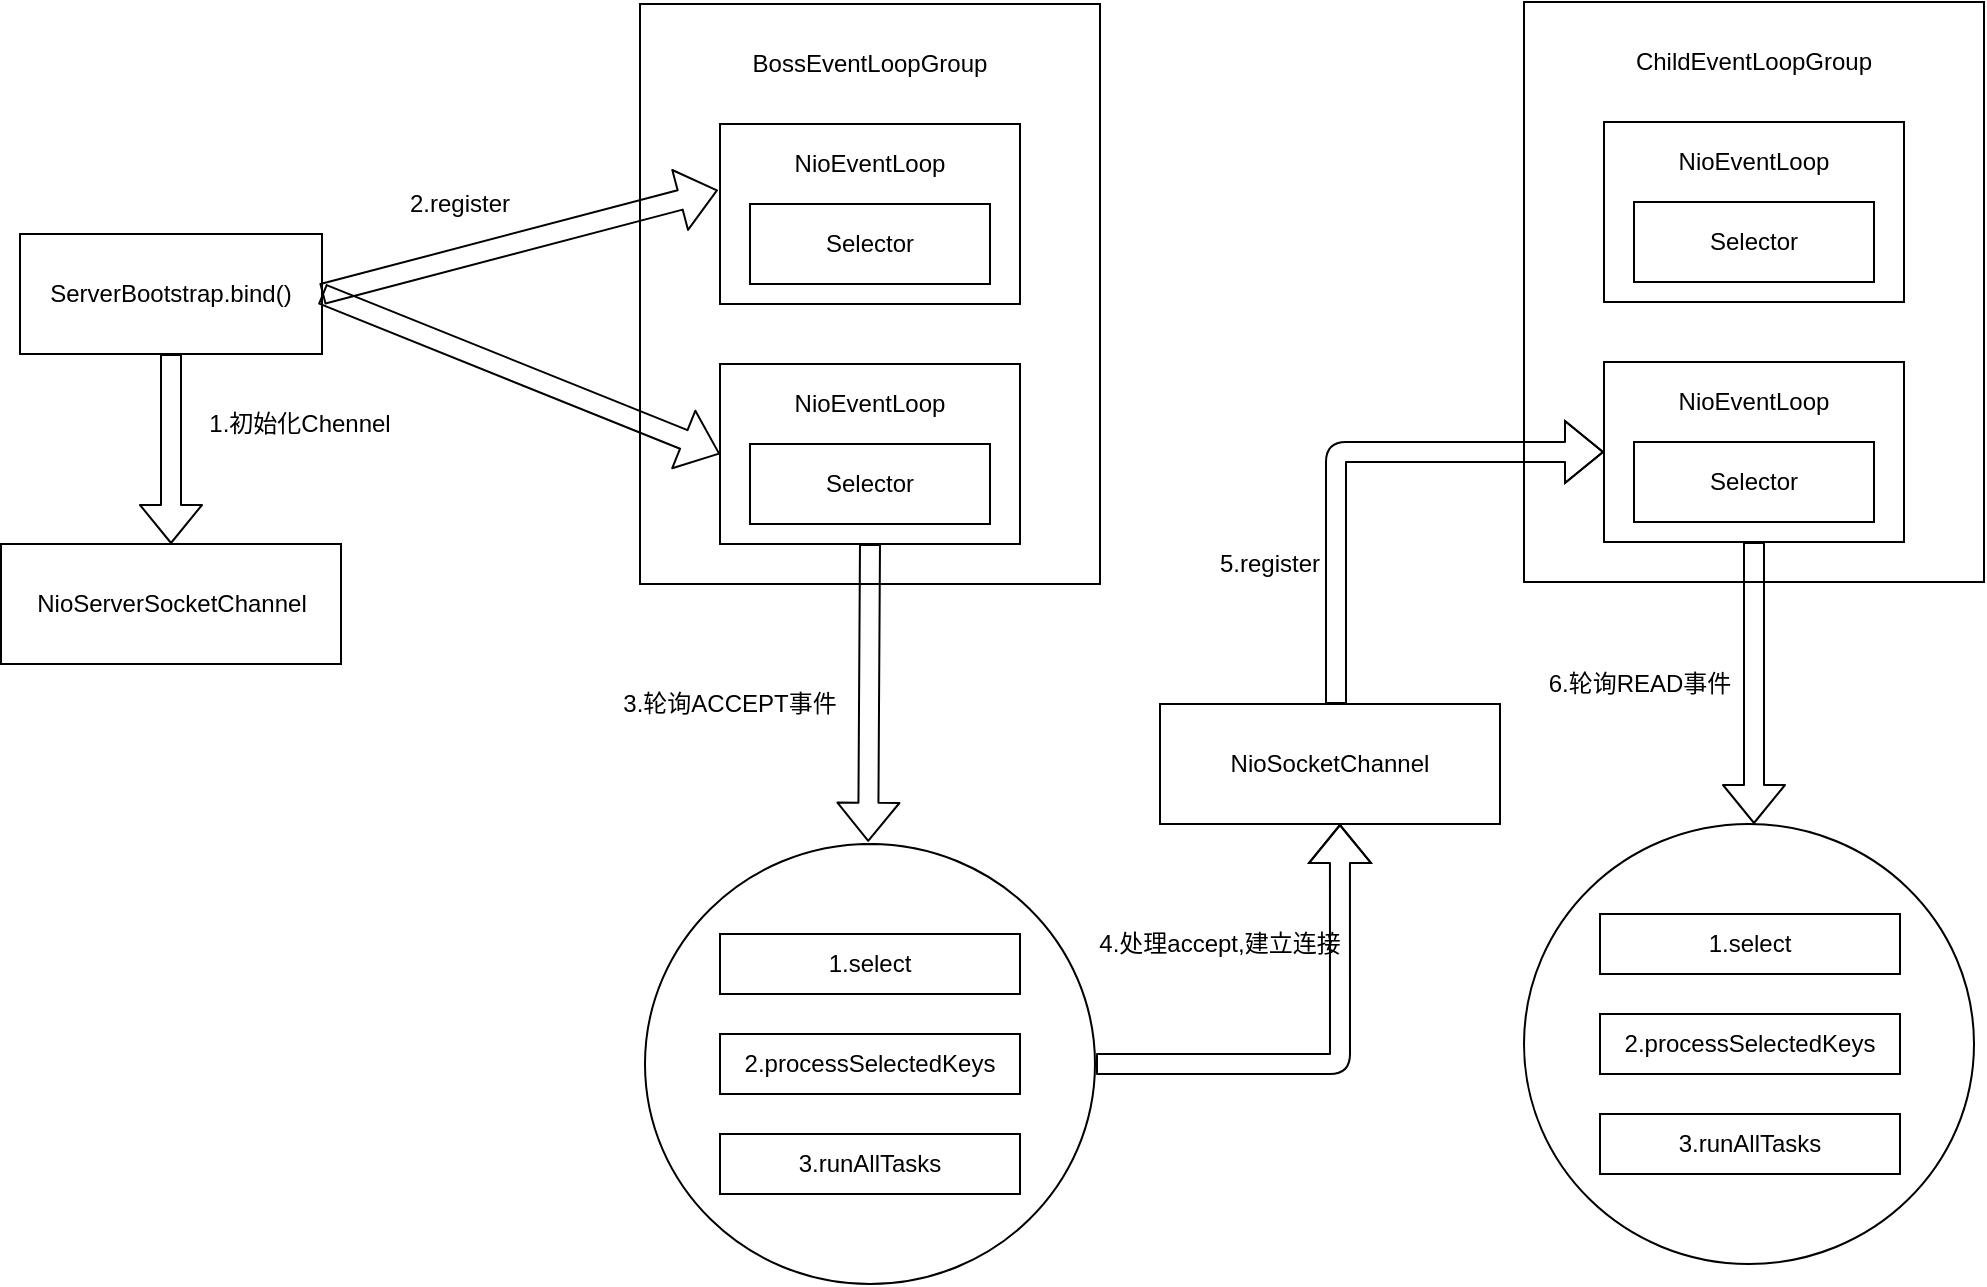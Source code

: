 <mxfile version="13.0.7" type="device"><diagram id="byWuH1Sk-SA9Uh7Ucnl0" name="第 1 页"><mxGraphModel dx="1357" dy="1762" grid="1" gridSize="10" guides="1" tooltips="1" connect="1" arrows="1" fold="1" page="1" pageScale="1" pageWidth="827" pageHeight="1169" math="0" shadow="0"><root><mxCell id="0"/><mxCell id="1" parent="0"/><mxCell id="NA-Tkzigrab2QMFxUCM3-69" value="" style="group" vertex="1" connectable="0" parent="1"><mxGeometry x="10" y="-110" width="230" height="290" as="geometry"/></mxCell><mxCell id="NA-Tkzigrab2QMFxUCM3-68" value="" style="group" vertex="1" connectable="0" parent="NA-Tkzigrab2QMFxUCM3-69"><mxGeometry width="230" height="290" as="geometry"/></mxCell><mxCell id="NA-Tkzigrab2QMFxUCM3-67" value="" style="group" vertex="1" connectable="0" parent="NA-Tkzigrab2QMFxUCM3-68"><mxGeometry width="230" height="290" as="geometry"/></mxCell><mxCell id="NA-Tkzigrab2QMFxUCM3-61" value="" style="rounded=0;whiteSpace=wrap;html=1;" vertex="1" parent="NA-Tkzigrab2QMFxUCM3-67"><mxGeometry width="230" height="290" as="geometry"/></mxCell><mxCell id="NA-Tkzigrab2QMFxUCM3-58" value="" style="group" vertex="1" connectable="0" parent="NA-Tkzigrab2QMFxUCM3-67"><mxGeometry x="40" y="180" width="150" height="90" as="geometry"/></mxCell><mxCell id="NA-Tkzigrab2QMFxUCM3-44" value="" style="group" vertex="1" connectable="0" parent="NA-Tkzigrab2QMFxUCM3-58"><mxGeometry width="150" height="90" as="geometry"/></mxCell><mxCell id="NA-Tkzigrab2QMFxUCM3-35" value="" style="group" vertex="1" connectable="0" parent="NA-Tkzigrab2QMFxUCM3-44"><mxGeometry width="150" height="90" as="geometry"/></mxCell><mxCell id="NA-Tkzigrab2QMFxUCM3-36" value="" style="rounded=0;whiteSpace=wrap;html=1;" vertex="1" parent="NA-Tkzigrab2QMFxUCM3-35"><mxGeometry width="150" height="90" as="geometry"/></mxCell><mxCell id="NA-Tkzigrab2QMFxUCM3-37" value="Selector" style="rounded=0;whiteSpace=wrap;html=1;" vertex="1" parent="NA-Tkzigrab2QMFxUCM3-35"><mxGeometry x="15" y="40" width="120" height="40" as="geometry"/></mxCell><mxCell id="NA-Tkzigrab2QMFxUCM3-38" value="NioEventLoop" style="text;html=1;strokeColor=none;fillColor=none;align=center;verticalAlign=middle;whiteSpace=wrap;rounded=0;" vertex="1" parent="NA-Tkzigrab2QMFxUCM3-35"><mxGeometry x="30" y="10" width="90" height="20" as="geometry"/></mxCell><mxCell id="NA-Tkzigrab2QMFxUCM3-59" value="" style="group" vertex="1" connectable="0" parent="NA-Tkzigrab2QMFxUCM3-67"><mxGeometry x="40" y="60" width="150" height="90" as="geometry"/></mxCell><mxCell id="NA-Tkzigrab2QMFxUCM3-26" value="" style="group" vertex="1" connectable="0" parent="NA-Tkzigrab2QMFxUCM3-59"><mxGeometry width="150" height="90" as="geometry"/></mxCell><mxCell id="NA-Tkzigrab2QMFxUCM3-5" value="" style="rounded=0;whiteSpace=wrap;html=1;" vertex="1" parent="NA-Tkzigrab2QMFxUCM3-26"><mxGeometry width="150" height="90" as="geometry"/></mxCell><mxCell id="NA-Tkzigrab2QMFxUCM3-12" value="Selector" style="rounded=0;whiteSpace=wrap;html=1;" vertex="1" parent="NA-Tkzigrab2QMFxUCM3-26"><mxGeometry x="15" y="40" width="120" height="40" as="geometry"/></mxCell><mxCell id="NA-Tkzigrab2QMFxUCM3-13" value="NioEventLoop" style="text;html=1;strokeColor=none;fillColor=none;align=center;verticalAlign=middle;whiteSpace=wrap;rounded=0;" vertex="1" parent="NA-Tkzigrab2QMFxUCM3-26"><mxGeometry x="30" y="10" width="90" height="20" as="geometry"/></mxCell><mxCell id="NA-Tkzigrab2QMFxUCM3-62" value="BossEventLoopGroup" style="text;html=1;strokeColor=none;fillColor=none;align=center;verticalAlign=middle;whiteSpace=wrap;rounded=0;" vertex="1" parent="NA-Tkzigrab2QMFxUCM3-67"><mxGeometry y="20" width="230" height="20" as="geometry"/></mxCell><mxCell id="NA-Tkzigrab2QMFxUCM3-70" value="" style="group" vertex="1" connectable="0" parent="1"><mxGeometry x="452" y="-111" width="230" height="290" as="geometry"/></mxCell><mxCell id="NA-Tkzigrab2QMFxUCM3-71" value="" style="group" vertex="1" connectable="0" parent="NA-Tkzigrab2QMFxUCM3-70"><mxGeometry width="230" height="290" as="geometry"/></mxCell><mxCell id="NA-Tkzigrab2QMFxUCM3-72" value="" style="group" vertex="1" connectable="0" parent="NA-Tkzigrab2QMFxUCM3-71"><mxGeometry width="230" height="290" as="geometry"/></mxCell><mxCell id="NA-Tkzigrab2QMFxUCM3-73" value="" style="rounded=0;whiteSpace=wrap;html=1;" vertex="1" parent="NA-Tkzigrab2QMFxUCM3-72"><mxGeometry width="230" height="290" as="geometry"/></mxCell><mxCell id="NA-Tkzigrab2QMFxUCM3-74" value="" style="group" vertex="1" connectable="0" parent="NA-Tkzigrab2QMFxUCM3-72"><mxGeometry x="40" y="180" width="150" height="90" as="geometry"/></mxCell><mxCell id="NA-Tkzigrab2QMFxUCM3-75" value="" style="group" vertex="1" connectable="0" parent="NA-Tkzigrab2QMFxUCM3-74"><mxGeometry width="150" height="90" as="geometry"/></mxCell><mxCell id="NA-Tkzigrab2QMFxUCM3-76" value="" style="group" vertex="1" connectable="0" parent="NA-Tkzigrab2QMFxUCM3-75"><mxGeometry width="150" height="90" as="geometry"/></mxCell><mxCell id="NA-Tkzigrab2QMFxUCM3-77" value="" style="rounded=0;whiteSpace=wrap;html=1;" vertex="1" parent="NA-Tkzigrab2QMFxUCM3-76"><mxGeometry width="150" height="90" as="geometry"/></mxCell><mxCell id="NA-Tkzigrab2QMFxUCM3-78" value="Selector" style="rounded=0;whiteSpace=wrap;html=1;" vertex="1" parent="NA-Tkzigrab2QMFxUCM3-76"><mxGeometry x="15" y="40" width="120" height="40" as="geometry"/></mxCell><mxCell id="NA-Tkzigrab2QMFxUCM3-79" value="NioEventLoop" style="text;html=1;strokeColor=none;fillColor=none;align=center;verticalAlign=middle;whiteSpace=wrap;rounded=0;" vertex="1" parent="NA-Tkzigrab2QMFxUCM3-76"><mxGeometry x="30" y="10" width="90" height="20" as="geometry"/></mxCell><mxCell id="NA-Tkzigrab2QMFxUCM3-80" value="" style="group" vertex="1" connectable="0" parent="NA-Tkzigrab2QMFxUCM3-72"><mxGeometry x="40" y="60" width="150" height="90" as="geometry"/></mxCell><mxCell id="NA-Tkzigrab2QMFxUCM3-81" value="" style="group" vertex="1" connectable="0" parent="NA-Tkzigrab2QMFxUCM3-80"><mxGeometry width="150" height="90" as="geometry"/></mxCell><mxCell id="NA-Tkzigrab2QMFxUCM3-82" value="" style="rounded=0;whiteSpace=wrap;html=1;" vertex="1" parent="NA-Tkzigrab2QMFxUCM3-81"><mxGeometry width="150" height="90" as="geometry"/></mxCell><mxCell id="NA-Tkzigrab2QMFxUCM3-83" value="Selector" style="rounded=0;whiteSpace=wrap;html=1;" vertex="1" parent="NA-Tkzigrab2QMFxUCM3-81"><mxGeometry x="15" y="40" width="120" height="40" as="geometry"/></mxCell><mxCell id="NA-Tkzigrab2QMFxUCM3-84" value="NioEventLoop" style="text;html=1;strokeColor=none;fillColor=none;align=center;verticalAlign=middle;whiteSpace=wrap;rounded=0;" vertex="1" parent="NA-Tkzigrab2QMFxUCM3-81"><mxGeometry x="30" y="10" width="90" height="20" as="geometry"/></mxCell><mxCell id="NA-Tkzigrab2QMFxUCM3-85" value="ChildEventLoopGroup" style="text;html=1;strokeColor=none;fillColor=none;align=center;verticalAlign=middle;whiteSpace=wrap;rounded=0;" vertex="1" parent="NA-Tkzigrab2QMFxUCM3-72"><mxGeometry y="20" width="230" height="20" as="geometry"/></mxCell><mxCell id="NA-Tkzigrab2QMFxUCM3-126" value="" style="group" vertex="1" connectable="0" parent="1"><mxGeometry x="12.5" y="310" width="225" height="220" as="geometry"/></mxCell><mxCell id="NA-Tkzigrab2QMFxUCM3-2" value="" style="verticalLabelPosition=bottom;verticalAlign=top;html=1;shape=mxgraph.basic.donut;dx=0;flipV=1;gradientColor=none;gradientDirection=south;strokeColor=#000000;shadow=0;labelBorderColor=none;align=left;" vertex="1" parent="NA-Tkzigrab2QMFxUCM3-126"><mxGeometry width="225" height="220" as="geometry"/></mxCell><mxCell id="NA-Tkzigrab2QMFxUCM3-102" style="edgeStyle=orthogonalEdgeStyle;rounded=0;orthogonalLoop=1;jettySize=auto;html=1;exitX=0.5;exitY=1;exitDx=0;exitDy=0;" edge="1" parent="NA-Tkzigrab2QMFxUCM3-126"><mxGeometry relative="1" as="geometry"><mxPoint x="112.5" y="170" as="sourcePoint"/><mxPoint x="112.5" y="170" as="targetPoint"/></mxGeometry></mxCell><mxCell id="NA-Tkzigrab2QMFxUCM3-166" value="&lt;span&gt;1.select&lt;/span&gt;" style="rounded=0;whiteSpace=wrap;html=1;shadow=0;strokeColor=#000000;gradientColor=none;align=center;" vertex="1" parent="NA-Tkzigrab2QMFxUCM3-126"><mxGeometry x="37.5" y="45" width="150" height="30" as="geometry"/></mxCell><mxCell id="NA-Tkzigrab2QMFxUCM3-167" value="&lt;span&gt;2.processSelectedKeys&lt;/span&gt;" style="rounded=0;whiteSpace=wrap;html=1;shadow=0;strokeColor=#000000;gradientColor=none;align=center;" vertex="1" parent="NA-Tkzigrab2QMFxUCM3-126"><mxGeometry x="37.5" y="95" width="150" height="30" as="geometry"/></mxCell><mxCell id="NA-Tkzigrab2QMFxUCM3-168" value="&lt;span&gt;3.runAllTasks&lt;/span&gt;" style="rounded=0;whiteSpace=wrap;html=1;shadow=0;strokeColor=#000000;gradientColor=none;align=center;" vertex="1" parent="NA-Tkzigrab2QMFxUCM3-126"><mxGeometry x="37.5" y="145" width="150" height="30" as="geometry"/></mxCell><mxCell id="NA-Tkzigrab2QMFxUCM3-133" value="" style="shape=flexArrow;endArrow=classic;html=1;entryX=0.496;entryY=1.005;entryDx=0;entryDy=0;entryPerimeter=0;exitX=0.5;exitY=1;exitDx=0;exitDy=0;" edge="1" parent="1" source="NA-Tkzigrab2QMFxUCM3-36" target="NA-Tkzigrab2QMFxUCM3-2"><mxGeometry width="50" height="50" relative="1" as="geometry"><mxPoint x="124" y="230" as="sourcePoint"/><mxPoint x="660" y="180" as="targetPoint"/></mxGeometry></mxCell><mxCell id="NA-Tkzigrab2QMFxUCM3-138" value="" style="group" vertex="1" connectable="0" parent="1"><mxGeometry x="452" y="300" width="225" height="220" as="geometry"/></mxCell><mxCell id="NA-Tkzigrab2QMFxUCM3-127" value="" style="group" vertex="1" connectable="0" parent="NA-Tkzigrab2QMFxUCM3-138"><mxGeometry width="225" height="220" as="geometry"/></mxCell><mxCell id="NA-Tkzigrab2QMFxUCM3-128" value="" style="verticalLabelPosition=bottom;verticalAlign=top;html=1;shape=mxgraph.basic.donut;dx=0;flipV=1;gradientColor=none;gradientDirection=south;strokeColor=#000000;shadow=0;labelBorderColor=none;align=left;" vertex="1" parent="NA-Tkzigrab2QMFxUCM3-127"><mxGeometry width="225" height="220" as="geometry"/></mxCell><mxCell id="NA-Tkzigrab2QMFxUCM3-132" style="edgeStyle=orthogonalEdgeStyle;rounded=0;orthogonalLoop=1;jettySize=auto;html=1;exitX=0.5;exitY=1;exitDx=0;exitDy=0;" edge="1" parent="NA-Tkzigrab2QMFxUCM3-127"><mxGeometry relative="1" as="geometry"><mxPoint x="112.5" y="170" as="sourcePoint"/><mxPoint x="112.5" y="170" as="targetPoint"/></mxGeometry></mxCell><mxCell id="NA-Tkzigrab2QMFxUCM3-175" value="&lt;span&gt;1.select&lt;/span&gt;" style="rounded=0;whiteSpace=wrap;html=1;shadow=0;strokeColor=#000000;gradientColor=none;align=center;" vertex="1" parent="NA-Tkzigrab2QMFxUCM3-127"><mxGeometry x="38" y="45" width="150" height="30" as="geometry"/></mxCell><mxCell id="NA-Tkzigrab2QMFxUCM3-176" value="&lt;span&gt;2.processSelectedKeys&lt;/span&gt;" style="rounded=0;whiteSpace=wrap;html=1;shadow=0;strokeColor=#000000;gradientColor=none;align=center;" vertex="1" parent="NA-Tkzigrab2QMFxUCM3-127"><mxGeometry x="38" y="95" width="150" height="30" as="geometry"/></mxCell><mxCell id="NA-Tkzigrab2QMFxUCM3-177" value="&lt;span&gt;3.runAllTasks&lt;/span&gt;" style="rounded=0;whiteSpace=wrap;html=1;shadow=0;strokeColor=#000000;gradientColor=none;align=center;" vertex="1" parent="NA-Tkzigrab2QMFxUCM3-127"><mxGeometry x="38" y="145" width="150" height="30" as="geometry"/></mxCell><mxCell id="NA-Tkzigrab2QMFxUCM3-139" value="" style="shape=flexArrow;endArrow=classic;html=1;exitX=0.5;exitY=1;exitDx=0;exitDy=0;" edge="1" parent="1" source="NA-Tkzigrab2QMFxUCM3-77"><mxGeometry width="50" height="50" relative="1" as="geometry"><mxPoint x="762" y="220" as="sourcePoint"/><mxPoint x="567" y="300" as="targetPoint"/></mxGeometry></mxCell><mxCell id="NA-Tkzigrab2QMFxUCM3-142" value="ServerBootstrap.bind()" style="rounded=0;whiteSpace=wrap;html=1;shadow=0;strokeColor=#000000;gradientColor=none;align=center;" vertex="1" parent="1"><mxGeometry x="-300" y="5" width="151" height="60" as="geometry"/></mxCell><mxCell id="NA-Tkzigrab2QMFxUCM3-143" value="" style="shape=flexArrow;endArrow=classic;html=1;exitX=1;exitY=0.5;exitDx=0;exitDy=0;entryX=-0.007;entryY=0.367;entryDx=0;entryDy=0;entryPerimeter=0;" edge="1" parent="1" source="NA-Tkzigrab2QMFxUCM3-142" target="NA-Tkzigrab2QMFxUCM3-5"><mxGeometry width="50" height="50" relative="1" as="geometry"><mxPoint x="-140" y="50" as="sourcePoint"/><mxPoint x="-90" as="targetPoint"/></mxGeometry></mxCell><mxCell id="NA-Tkzigrab2QMFxUCM3-144" value="" style="shape=flexArrow;endArrow=classic;html=1;entryX=0;entryY=0.5;entryDx=0;entryDy=0;exitX=1;exitY=0.5;exitDx=0;exitDy=0;" edge="1" parent="1" source="NA-Tkzigrab2QMFxUCM3-142" target="NA-Tkzigrab2QMFxUCM3-36"><mxGeometry width="50" height="50" relative="1" as="geometry"><mxPoint x="-150" y="40" as="sourcePoint"/><mxPoint x="-100" y="-10" as="targetPoint"/></mxGeometry></mxCell><mxCell id="NA-Tkzigrab2QMFxUCM3-145" value="2.register" style="text;html=1;strokeColor=none;fillColor=none;align=center;verticalAlign=middle;whiteSpace=wrap;rounded=0;shadow=0;" vertex="1" parent="1"><mxGeometry x="-100" y="-20" width="40" height="20" as="geometry"/></mxCell><mxCell id="NA-Tkzigrab2QMFxUCM3-146" value="3.轮询ACCEPT事件" style="text;html=1;strokeColor=none;fillColor=none;align=center;verticalAlign=middle;whiteSpace=wrap;rounded=0;shadow=0;" vertex="1" parent="1"><mxGeometry y="230" width="110" height="20" as="geometry"/></mxCell><mxCell id="NA-Tkzigrab2QMFxUCM3-147" value="4.处理accept,建立连接" style="text;html=1;strokeColor=none;fillColor=none;align=center;verticalAlign=middle;whiteSpace=wrap;rounded=0;shadow=0;" vertex="1" parent="1"><mxGeometry x="235" y="350" width="130" height="20" as="geometry"/></mxCell><mxCell id="NA-Tkzigrab2QMFxUCM3-148" value="NioSocketChannel" style="rounded=0;whiteSpace=wrap;html=1;shadow=0;strokeColor=#000000;gradientColor=none;align=center;" vertex="1" parent="1"><mxGeometry x="270" y="240" width="170" height="60" as="geometry"/></mxCell><mxCell id="NA-Tkzigrab2QMFxUCM3-154" value="NioServerSocketChannel" style="rounded=0;whiteSpace=wrap;html=1;shadow=0;strokeColor=#000000;gradientColor=none;align=center;" vertex="1" parent="1"><mxGeometry x="-309.5" y="160" width="170" height="60" as="geometry"/></mxCell><mxCell id="NA-Tkzigrab2QMFxUCM3-155" value="" style="shape=flexArrow;endArrow=classic;html=1;exitX=0.5;exitY=1;exitDx=0;exitDy=0;entryX=0.5;entryY=0;entryDx=0;entryDy=0;" edge="1" parent="1" source="NA-Tkzigrab2QMFxUCM3-142" target="NA-Tkzigrab2QMFxUCM3-154"><mxGeometry width="50" height="50" relative="1" as="geometry"><mxPoint x="-200" y="140" as="sourcePoint"/><mxPoint x="-150" y="90" as="targetPoint"/></mxGeometry></mxCell><mxCell id="NA-Tkzigrab2QMFxUCM3-156" value="" style="shape=flexArrow;endArrow=classic;html=1;entryX=0.541;entryY=1;entryDx=0;entryDy=0;entryPerimeter=0;" edge="1" parent="1"><mxGeometry width="50" height="50" relative="1" as="geometry"><mxPoint x="238" y="420" as="sourcePoint"/><mxPoint x="359.97" y="300" as="targetPoint"/><Array as="points"><mxPoint x="360" y="420"/></Array></mxGeometry></mxCell><mxCell id="NA-Tkzigrab2QMFxUCM3-157" value="" style="shape=flexArrow;endArrow=classic;html=1;exitX=0.5;exitY=0;exitDx=0;exitDy=0;entryX=0;entryY=0.5;entryDx=0;entryDy=0;" edge="1" parent="1" target="NA-Tkzigrab2QMFxUCM3-77"><mxGeometry width="50" height="50" relative="1" as="geometry"><mxPoint x="358" y="240" as="sourcePoint"/><mxPoint x="452" y="105" as="targetPoint"/><Array as="points"><mxPoint x="358" y="180"/><mxPoint x="358" y="114"/></Array></mxGeometry></mxCell><mxCell id="NA-Tkzigrab2QMFxUCM3-158" value="1.初始化Chennel" style="text;html=1;strokeColor=none;fillColor=none;align=center;verticalAlign=middle;whiteSpace=wrap;rounded=0;shadow=0;" vertex="1" parent="1"><mxGeometry x="-210" y="90" width="100" height="20" as="geometry"/></mxCell><mxCell id="NA-Tkzigrab2QMFxUCM3-164" value="5.register" style="text;html=1;strokeColor=none;fillColor=none;align=center;verticalAlign=middle;whiteSpace=wrap;rounded=0;shadow=0;" vertex="1" parent="1"><mxGeometry x="300" y="160" width="50" height="20" as="geometry"/></mxCell><mxCell id="NA-Tkzigrab2QMFxUCM3-178" value="6.轮询READ事件" style="text;html=1;strokeColor=none;fillColor=none;align=center;verticalAlign=middle;whiteSpace=wrap;rounded=0;shadow=0;" vertex="1" parent="1"><mxGeometry x="460" y="220" width="100" height="20" as="geometry"/></mxCell></root></mxGraphModel></diagram></mxfile>